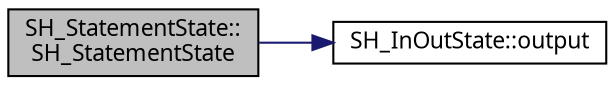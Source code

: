 digraph "SH_StatementState::SH_StatementState"
{
 // INTERACTIVE_SVG=YES
  bgcolor="transparent";
  edge [fontname="Verdana",fontsize="11",labelfontname="Verdana",labelfontsize="11"];
  node [fontname="Verdana",fontsize="11",shape=record];
  rankdir="LR";
  Node1 [label="SH_StatementState::\lSH_StatementState",height=0.2,width=0.4,color="black", fillcolor="grey75", style="filled" fontcolor="black"];
  Node1 -> Node2 [color="midnightblue",fontsize="11",style="solid",fontname="Verdana"];
  Node2 [label="SH_InOutState::output",height=0.2,width=0.4,color="black",URL="$classSH__InOutState.html#a17ed7eaf5e3ed5af80a4f9fe65d5bfd9"];
}

